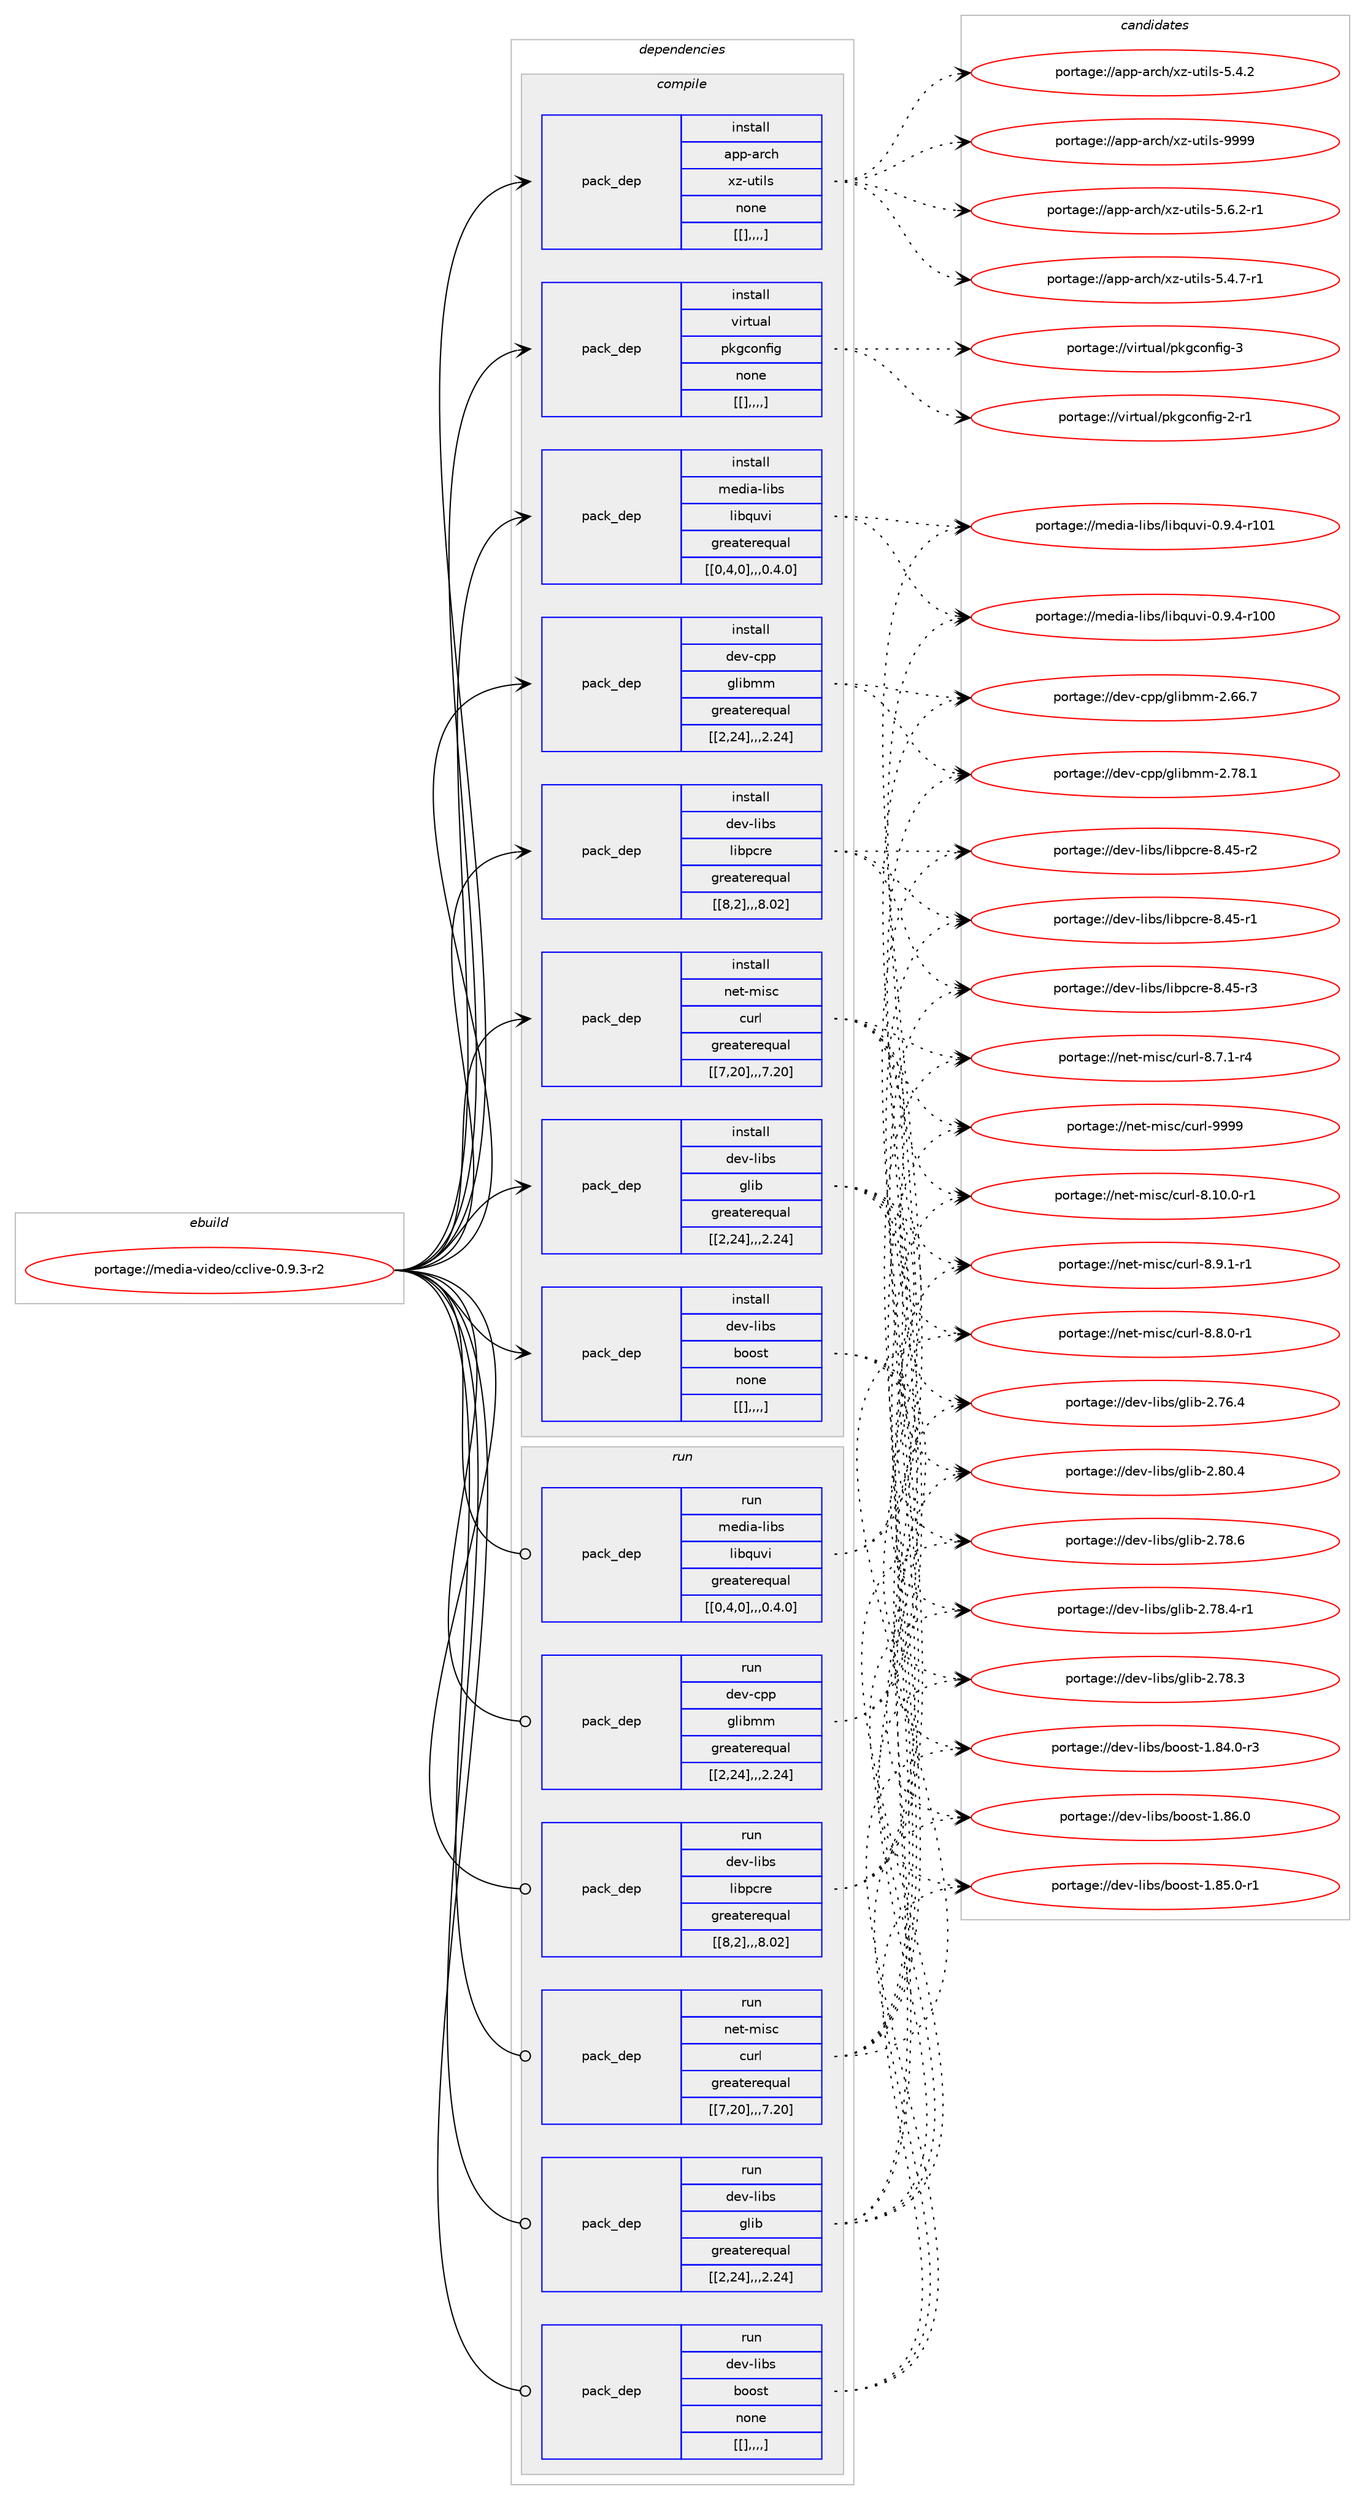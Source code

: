 digraph prolog {

# *************
# Graph options
# *************

newrank=true;
concentrate=true;
compound=true;
graph [rankdir=LR,fontname=Helvetica,fontsize=10,ranksep=1.5];#, ranksep=2.5, nodesep=0.2];
edge  [arrowhead=vee];
node  [fontname=Helvetica,fontsize=10];

# **********
# The ebuild
# **********

subgraph cluster_leftcol {
color=gray;
label=<<i>ebuild</i>>;
id [label="portage://media-video/cclive-0.9.3-r2", color=red, width=4, href="../media-video/cclive-0.9.3-r2.svg"];
}

# ****************
# The dependencies
# ****************

subgraph cluster_midcol {
color=gray;
label=<<i>dependencies</i>>;
subgraph cluster_compile {
fillcolor="#eeeeee";
style=filled;
label=<<i>compile</i>>;
subgraph pack253094 {
dependency342401 [label=<<TABLE BORDER="0" CELLBORDER="1" CELLSPACING="0" CELLPADDING="4" WIDTH="220"><TR><TD ROWSPAN="6" CELLPADDING="30">pack_dep</TD></TR><TR><TD WIDTH="110">install</TD></TR><TR><TD>app-arch</TD></TR><TR><TD>xz-utils</TD></TR><TR><TD>none</TD></TR><TR><TD>[[],,,,]</TD></TR></TABLE>>, shape=none, color=blue];
}
id:e -> dependency342401:w [weight=20,style="solid",arrowhead="vee"];
subgraph pack253095 {
dependency342402 [label=<<TABLE BORDER="0" CELLBORDER="1" CELLSPACING="0" CELLPADDING="4" WIDTH="220"><TR><TD ROWSPAN="6" CELLPADDING="30">pack_dep</TD></TR><TR><TD WIDTH="110">install</TD></TR><TR><TD>dev-cpp</TD></TR><TR><TD>glibmm</TD></TR><TR><TD>greaterequal</TD></TR><TR><TD>[[2,24],,,2.24]</TD></TR></TABLE>>, shape=none, color=blue];
}
id:e -> dependency342402:w [weight=20,style="solid",arrowhead="vee"];
subgraph pack253096 {
dependency342403 [label=<<TABLE BORDER="0" CELLBORDER="1" CELLSPACING="0" CELLPADDING="4" WIDTH="220"><TR><TD ROWSPAN="6" CELLPADDING="30">pack_dep</TD></TR><TR><TD WIDTH="110">install</TD></TR><TR><TD>dev-libs</TD></TR><TR><TD>boost</TD></TR><TR><TD>none</TD></TR><TR><TD>[[],,,,]</TD></TR></TABLE>>, shape=none, color=blue];
}
id:e -> dependency342403:w [weight=20,style="solid",arrowhead="vee"];
subgraph pack253097 {
dependency342404 [label=<<TABLE BORDER="0" CELLBORDER="1" CELLSPACING="0" CELLPADDING="4" WIDTH="220"><TR><TD ROWSPAN="6" CELLPADDING="30">pack_dep</TD></TR><TR><TD WIDTH="110">install</TD></TR><TR><TD>dev-libs</TD></TR><TR><TD>glib</TD></TR><TR><TD>greaterequal</TD></TR><TR><TD>[[2,24],,,2.24]</TD></TR></TABLE>>, shape=none, color=blue];
}
id:e -> dependency342404:w [weight=20,style="solid",arrowhead="vee"];
subgraph pack253098 {
dependency342405 [label=<<TABLE BORDER="0" CELLBORDER="1" CELLSPACING="0" CELLPADDING="4" WIDTH="220"><TR><TD ROWSPAN="6" CELLPADDING="30">pack_dep</TD></TR><TR><TD WIDTH="110">install</TD></TR><TR><TD>dev-libs</TD></TR><TR><TD>libpcre</TD></TR><TR><TD>greaterequal</TD></TR><TR><TD>[[8,2],,,8.02]</TD></TR></TABLE>>, shape=none, color=blue];
}
id:e -> dependency342405:w [weight=20,style="solid",arrowhead="vee"];
subgraph pack253099 {
dependency342406 [label=<<TABLE BORDER="0" CELLBORDER="1" CELLSPACING="0" CELLPADDING="4" WIDTH="220"><TR><TD ROWSPAN="6" CELLPADDING="30">pack_dep</TD></TR><TR><TD WIDTH="110">install</TD></TR><TR><TD>media-libs</TD></TR><TR><TD>libquvi</TD></TR><TR><TD>greaterequal</TD></TR><TR><TD>[[0,4,0],,,0.4.0]</TD></TR></TABLE>>, shape=none, color=blue];
}
id:e -> dependency342406:w [weight=20,style="solid",arrowhead="vee"];
subgraph pack253100 {
dependency342407 [label=<<TABLE BORDER="0" CELLBORDER="1" CELLSPACING="0" CELLPADDING="4" WIDTH="220"><TR><TD ROWSPAN="6" CELLPADDING="30">pack_dep</TD></TR><TR><TD WIDTH="110">install</TD></TR><TR><TD>net-misc</TD></TR><TR><TD>curl</TD></TR><TR><TD>greaterequal</TD></TR><TR><TD>[[7,20],,,7.20]</TD></TR></TABLE>>, shape=none, color=blue];
}
id:e -> dependency342407:w [weight=20,style="solid",arrowhead="vee"];
subgraph pack253101 {
dependency342408 [label=<<TABLE BORDER="0" CELLBORDER="1" CELLSPACING="0" CELLPADDING="4" WIDTH="220"><TR><TD ROWSPAN="6" CELLPADDING="30">pack_dep</TD></TR><TR><TD WIDTH="110">install</TD></TR><TR><TD>virtual</TD></TR><TR><TD>pkgconfig</TD></TR><TR><TD>none</TD></TR><TR><TD>[[],,,,]</TD></TR></TABLE>>, shape=none, color=blue];
}
id:e -> dependency342408:w [weight=20,style="solid",arrowhead="vee"];
}
subgraph cluster_compileandrun {
fillcolor="#eeeeee";
style=filled;
label=<<i>compile and run</i>>;
}
subgraph cluster_run {
fillcolor="#eeeeee";
style=filled;
label=<<i>run</i>>;
subgraph pack253102 {
dependency342409 [label=<<TABLE BORDER="0" CELLBORDER="1" CELLSPACING="0" CELLPADDING="4" WIDTH="220"><TR><TD ROWSPAN="6" CELLPADDING="30">pack_dep</TD></TR><TR><TD WIDTH="110">run</TD></TR><TR><TD>dev-cpp</TD></TR><TR><TD>glibmm</TD></TR><TR><TD>greaterequal</TD></TR><TR><TD>[[2,24],,,2.24]</TD></TR></TABLE>>, shape=none, color=blue];
}
id:e -> dependency342409:w [weight=20,style="solid",arrowhead="odot"];
subgraph pack253103 {
dependency342410 [label=<<TABLE BORDER="0" CELLBORDER="1" CELLSPACING="0" CELLPADDING="4" WIDTH="220"><TR><TD ROWSPAN="6" CELLPADDING="30">pack_dep</TD></TR><TR><TD WIDTH="110">run</TD></TR><TR><TD>dev-libs</TD></TR><TR><TD>boost</TD></TR><TR><TD>none</TD></TR><TR><TD>[[],,,,]</TD></TR></TABLE>>, shape=none, color=blue];
}
id:e -> dependency342410:w [weight=20,style="solid",arrowhead="odot"];
subgraph pack253104 {
dependency342411 [label=<<TABLE BORDER="0" CELLBORDER="1" CELLSPACING="0" CELLPADDING="4" WIDTH="220"><TR><TD ROWSPAN="6" CELLPADDING="30">pack_dep</TD></TR><TR><TD WIDTH="110">run</TD></TR><TR><TD>dev-libs</TD></TR><TR><TD>glib</TD></TR><TR><TD>greaterequal</TD></TR><TR><TD>[[2,24],,,2.24]</TD></TR></TABLE>>, shape=none, color=blue];
}
id:e -> dependency342411:w [weight=20,style="solid",arrowhead="odot"];
subgraph pack253105 {
dependency342412 [label=<<TABLE BORDER="0" CELLBORDER="1" CELLSPACING="0" CELLPADDING="4" WIDTH="220"><TR><TD ROWSPAN="6" CELLPADDING="30">pack_dep</TD></TR><TR><TD WIDTH="110">run</TD></TR><TR><TD>dev-libs</TD></TR><TR><TD>libpcre</TD></TR><TR><TD>greaterequal</TD></TR><TR><TD>[[8,2],,,8.02]</TD></TR></TABLE>>, shape=none, color=blue];
}
id:e -> dependency342412:w [weight=20,style="solid",arrowhead="odot"];
subgraph pack253106 {
dependency342413 [label=<<TABLE BORDER="0" CELLBORDER="1" CELLSPACING="0" CELLPADDING="4" WIDTH="220"><TR><TD ROWSPAN="6" CELLPADDING="30">pack_dep</TD></TR><TR><TD WIDTH="110">run</TD></TR><TR><TD>media-libs</TD></TR><TR><TD>libquvi</TD></TR><TR><TD>greaterequal</TD></TR><TR><TD>[[0,4,0],,,0.4.0]</TD></TR></TABLE>>, shape=none, color=blue];
}
id:e -> dependency342413:w [weight=20,style="solid",arrowhead="odot"];
subgraph pack253107 {
dependency342414 [label=<<TABLE BORDER="0" CELLBORDER="1" CELLSPACING="0" CELLPADDING="4" WIDTH="220"><TR><TD ROWSPAN="6" CELLPADDING="30">pack_dep</TD></TR><TR><TD WIDTH="110">run</TD></TR><TR><TD>net-misc</TD></TR><TR><TD>curl</TD></TR><TR><TD>greaterequal</TD></TR><TR><TD>[[7,20],,,7.20]</TD></TR></TABLE>>, shape=none, color=blue];
}
id:e -> dependency342414:w [weight=20,style="solid",arrowhead="odot"];
}
}

# **************
# The candidates
# **************

subgraph cluster_choices {
rank=same;
color=gray;
label=<<i>candidates</i>>;

subgraph choice253094 {
color=black;
nodesep=1;
choice9711211245971149910447120122451171161051081154557575757 [label="portage://app-arch/xz-utils-9999", color=red, width=4,href="../app-arch/xz-utils-9999.svg"];
choice9711211245971149910447120122451171161051081154553465446504511449 [label="portage://app-arch/xz-utils-5.6.2-r1", color=red, width=4,href="../app-arch/xz-utils-5.6.2-r1.svg"];
choice9711211245971149910447120122451171161051081154553465246554511449 [label="portage://app-arch/xz-utils-5.4.7-r1", color=red, width=4,href="../app-arch/xz-utils-5.4.7-r1.svg"];
choice971121124597114991044712012245117116105108115455346524650 [label="portage://app-arch/xz-utils-5.4.2", color=red, width=4,href="../app-arch/xz-utils-5.4.2.svg"];
dependency342401:e -> choice9711211245971149910447120122451171161051081154557575757:w [style=dotted,weight="100"];
dependency342401:e -> choice9711211245971149910447120122451171161051081154553465446504511449:w [style=dotted,weight="100"];
dependency342401:e -> choice9711211245971149910447120122451171161051081154553465246554511449:w [style=dotted,weight="100"];
dependency342401:e -> choice971121124597114991044712012245117116105108115455346524650:w [style=dotted,weight="100"];
}
subgraph choice253095 {
color=black;
nodesep=1;
choice1001011184599112112471031081059810910945504655564649 [label="portage://dev-cpp/glibmm-2.78.1", color=red, width=4,href="../dev-cpp/glibmm-2.78.1.svg"];
choice1001011184599112112471031081059810910945504654544655 [label="portage://dev-cpp/glibmm-2.66.7", color=red, width=4,href="../dev-cpp/glibmm-2.66.7.svg"];
dependency342402:e -> choice1001011184599112112471031081059810910945504655564649:w [style=dotted,weight="100"];
dependency342402:e -> choice1001011184599112112471031081059810910945504654544655:w [style=dotted,weight="100"];
}
subgraph choice253096 {
color=black;
nodesep=1;
choice1001011184510810598115479811111111511645494656544648 [label="portage://dev-libs/boost-1.86.0", color=red, width=4,href="../dev-libs/boost-1.86.0.svg"];
choice10010111845108105981154798111111115116454946565346484511449 [label="portage://dev-libs/boost-1.85.0-r1", color=red, width=4,href="../dev-libs/boost-1.85.0-r1.svg"];
choice10010111845108105981154798111111115116454946565246484511451 [label="portage://dev-libs/boost-1.84.0-r3", color=red, width=4,href="../dev-libs/boost-1.84.0-r3.svg"];
dependency342403:e -> choice1001011184510810598115479811111111511645494656544648:w [style=dotted,weight="100"];
dependency342403:e -> choice10010111845108105981154798111111115116454946565346484511449:w [style=dotted,weight="100"];
dependency342403:e -> choice10010111845108105981154798111111115116454946565246484511451:w [style=dotted,weight="100"];
}
subgraph choice253097 {
color=black;
nodesep=1;
choice1001011184510810598115471031081059845504656484652 [label="portage://dev-libs/glib-2.80.4", color=red, width=4,href="../dev-libs/glib-2.80.4.svg"];
choice1001011184510810598115471031081059845504655564654 [label="portage://dev-libs/glib-2.78.6", color=red, width=4,href="../dev-libs/glib-2.78.6.svg"];
choice10010111845108105981154710310810598455046555646524511449 [label="portage://dev-libs/glib-2.78.4-r1", color=red, width=4,href="../dev-libs/glib-2.78.4-r1.svg"];
choice1001011184510810598115471031081059845504655564651 [label="portage://dev-libs/glib-2.78.3", color=red, width=4,href="../dev-libs/glib-2.78.3.svg"];
choice1001011184510810598115471031081059845504655544652 [label="portage://dev-libs/glib-2.76.4", color=red, width=4,href="../dev-libs/glib-2.76.4.svg"];
dependency342404:e -> choice1001011184510810598115471031081059845504656484652:w [style=dotted,weight="100"];
dependency342404:e -> choice1001011184510810598115471031081059845504655564654:w [style=dotted,weight="100"];
dependency342404:e -> choice10010111845108105981154710310810598455046555646524511449:w [style=dotted,weight="100"];
dependency342404:e -> choice1001011184510810598115471031081059845504655564651:w [style=dotted,weight="100"];
dependency342404:e -> choice1001011184510810598115471031081059845504655544652:w [style=dotted,weight="100"];
}
subgraph choice253098 {
color=black;
nodesep=1;
choice100101118451081059811547108105981129911410145564652534511451 [label="portage://dev-libs/libpcre-8.45-r3", color=red, width=4,href="../dev-libs/libpcre-8.45-r3.svg"];
choice100101118451081059811547108105981129911410145564652534511450 [label="portage://dev-libs/libpcre-8.45-r2", color=red, width=4,href="../dev-libs/libpcre-8.45-r2.svg"];
choice100101118451081059811547108105981129911410145564652534511449 [label="portage://dev-libs/libpcre-8.45-r1", color=red, width=4,href="../dev-libs/libpcre-8.45-r1.svg"];
dependency342405:e -> choice100101118451081059811547108105981129911410145564652534511451:w [style=dotted,weight="100"];
dependency342405:e -> choice100101118451081059811547108105981129911410145564652534511450:w [style=dotted,weight="100"];
dependency342405:e -> choice100101118451081059811547108105981129911410145564652534511449:w [style=dotted,weight="100"];
}
subgraph choice253099 {
color=black;
nodesep=1;
choice109101100105974510810598115471081059811311711810545484657465245114494849 [label="portage://media-libs/libquvi-0.9.4-r101", color=red, width=4,href="../media-libs/libquvi-0.9.4-r101.svg"];
choice109101100105974510810598115471081059811311711810545484657465245114494848 [label="portage://media-libs/libquvi-0.9.4-r100", color=red, width=4,href="../media-libs/libquvi-0.9.4-r100.svg"];
dependency342406:e -> choice109101100105974510810598115471081059811311711810545484657465245114494849:w [style=dotted,weight="100"];
dependency342406:e -> choice109101100105974510810598115471081059811311711810545484657465245114494848:w [style=dotted,weight="100"];
}
subgraph choice253100 {
color=black;
nodesep=1;
choice110101116451091051159947991171141084557575757 [label="portage://net-misc/curl-9999", color=red, width=4,href="../net-misc/curl-9999.svg"];
choice11010111645109105115994799117114108455646494846484511449 [label="portage://net-misc/curl-8.10.0-r1", color=red, width=4,href="../net-misc/curl-8.10.0-r1.svg"];
choice110101116451091051159947991171141084556465746494511449 [label="portage://net-misc/curl-8.9.1-r1", color=red, width=4,href="../net-misc/curl-8.9.1-r1.svg"];
choice110101116451091051159947991171141084556465646484511449 [label="portage://net-misc/curl-8.8.0-r1", color=red, width=4,href="../net-misc/curl-8.8.0-r1.svg"];
choice110101116451091051159947991171141084556465546494511452 [label="portage://net-misc/curl-8.7.1-r4", color=red, width=4,href="../net-misc/curl-8.7.1-r4.svg"];
dependency342407:e -> choice110101116451091051159947991171141084557575757:w [style=dotted,weight="100"];
dependency342407:e -> choice11010111645109105115994799117114108455646494846484511449:w [style=dotted,weight="100"];
dependency342407:e -> choice110101116451091051159947991171141084556465746494511449:w [style=dotted,weight="100"];
dependency342407:e -> choice110101116451091051159947991171141084556465646484511449:w [style=dotted,weight="100"];
dependency342407:e -> choice110101116451091051159947991171141084556465546494511452:w [style=dotted,weight="100"];
}
subgraph choice253101 {
color=black;
nodesep=1;
choice1181051141161179710847112107103991111101021051034551 [label="portage://virtual/pkgconfig-3", color=red, width=4,href="../virtual/pkgconfig-3.svg"];
choice11810511411611797108471121071039911111010210510345504511449 [label="portage://virtual/pkgconfig-2-r1", color=red, width=4,href="../virtual/pkgconfig-2-r1.svg"];
dependency342408:e -> choice1181051141161179710847112107103991111101021051034551:w [style=dotted,weight="100"];
dependency342408:e -> choice11810511411611797108471121071039911111010210510345504511449:w [style=dotted,weight="100"];
}
subgraph choice253102 {
color=black;
nodesep=1;
choice1001011184599112112471031081059810910945504655564649 [label="portage://dev-cpp/glibmm-2.78.1", color=red, width=4,href="../dev-cpp/glibmm-2.78.1.svg"];
choice1001011184599112112471031081059810910945504654544655 [label="portage://dev-cpp/glibmm-2.66.7", color=red, width=4,href="../dev-cpp/glibmm-2.66.7.svg"];
dependency342409:e -> choice1001011184599112112471031081059810910945504655564649:w [style=dotted,weight="100"];
dependency342409:e -> choice1001011184599112112471031081059810910945504654544655:w [style=dotted,weight="100"];
}
subgraph choice253103 {
color=black;
nodesep=1;
choice1001011184510810598115479811111111511645494656544648 [label="portage://dev-libs/boost-1.86.0", color=red, width=4,href="../dev-libs/boost-1.86.0.svg"];
choice10010111845108105981154798111111115116454946565346484511449 [label="portage://dev-libs/boost-1.85.0-r1", color=red, width=4,href="../dev-libs/boost-1.85.0-r1.svg"];
choice10010111845108105981154798111111115116454946565246484511451 [label="portage://dev-libs/boost-1.84.0-r3", color=red, width=4,href="../dev-libs/boost-1.84.0-r3.svg"];
dependency342410:e -> choice1001011184510810598115479811111111511645494656544648:w [style=dotted,weight="100"];
dependency342410:e -> choice10010111845108105981154798111111115116454946565346484511449:w [style=dotted,weight="100"];
dependency342410:e -> choice10010111845108105981154798111111115116454946565246484511451:w [style=dotted,weight="100"];
}
subgraph choice253104 {
color=black;
nodesep=1;
choice1001011184510810598115471031081059845504656484652 [label="portage://dev-libs/glib-2.80.4", color=red, width=4,href="../dev-libs/glib-2.80.4.svg"];
choice1001011184510810598115471031081059845504655564654 [label="portage://dev-libs/glib-2.78.6", color=red, width=4,href="../dev-libs/glib-2.78.6.svg"];
choice10010111845108105981154710310810598455046555646524511449 [label="portage://dev-libs/glib-2.78.4-r1", color=red, width=4,href="../dev-libs/glib-2.78.4-r1.svg"];
choice1001011184510810598115471031081059845504655564651 [label="portage://dev-libs/glib-2.78.3", color=red, width=4,href="../dev-libs/glib-2.78.3.svg"];
choice1001011184510810598115471031081059845504655544652 [label="portage://dev-libs/glib-2.76.4", color=red, width=4,href="../dev-libs/glib-2.76.4.svg"];
dependency342411:e -> choice1001011184510810598115471031081059845504656484652:w [style=dotted,weight="100"];
dependency342411:e -> choice1001011184510810598115471031081059845504655564654:w [style=dotted,weight="100"];
dependency342411:e -> choice10010111845108105981154710310810598455046555646524511449:w [style=dotted,weight="100"];
dependency342411:e -> choice1001011184510810598115471031081059845504655564651:w [style=dotted,weight="100"];
dependency342411:e -> choice1001011184510810598115471031081059845504655544652:w [style=dotted,weight="100"];
}
subgraph choice253105 {
color=black;
nodesep=1;
choice100101118451081059811547108105981129911410145564652534511451 [label="portage://dev-libs/libpcre-8.45-r3", color=red, width=4,href="../dev-libs/libpcre-8.45-r3.svg"];
choice100101118451081059811547108105981129911410145564652534511450 [label="portage://dev-libs/libpcre-8.45-r2", color=red, width=4,href="../dev-libs/libpcre-8.45-r2.svg"];
choice100101118451081059811547108105981129911410145564652534511449 [label="portage://dev-libs/libpcre-8.45-r1", color=red, width=4,href="../dev-libs/libpcre-8.45-r1.svg"];
dependency342412:e -> choice100101118451081059811547108105981129911410145564652534511451:w [style=dotted,weight="100"];
dependency342412:e -> choice100101118451081059811547108105981129911410145564652534511450:w [style=dotted,weight="100"];
dependency342412:e -> choice100101118451081059811547108105981129911410145564652534511449:w [style=dotted,weight="100"];
}
subgraph choice253106 {
color=black;
nodesep=1;
choice109101100105974510810598115471081059811311711810545484657465245114494849 [label="portage://media-libs/libquvi-0.9.4-r101", color=red, width=4,href="../media-libs/libquvi-0.9.4-r101.svg"];
choice109101100105974510810598115471081059811311711810545484657465245114494848 [label="portage://media-libs/libquvi-0.9.4-r100", color=red, width=4,href="../media-libs/libquvi-0.9.4-r100.svg"];
dependency342413:e -> choice109101100105974510810598115471081059811311711810545484657465245114494849:w [style=dotted,weight="100"];
dependency342413:e -> choice109101100105974510810598115471081059811311711810545484657465245114494848:w [style=dotted,weight="100"];
}
subgraph choice253107 {
color=black;
nodesep=1;
choice110101116451091051159947991171141084557575757 [label="portage://net-misc/curl-9999", color=red, width=4,href="../net-misc/curl-9999.svg"];
choice11010111645109105115994799117114108455646494846484511449 [label="portage://net-misc/curl-8.10.0-r1", color=red, width=4,href="../net-misc/curl-8.10.0-r1.svg"];
choice110101116451091051159947991171141084556465746494511449 [label="portage://net-misc/curl-8.9.1-r1", color=red, width=4,href="../net-misc/curl-8.9.1-r1.svg"];
choice110101116451091051159947991171141084556465646484511449 [label="portage://net-misc/curl-8.8.0-r1", color=red, width=4,href="../net-misc/curl-8.8.0-r1.svg"];
choice110101116451091051159947991171141084556465546494511452 [label="portage://net-misc/curl-8.7.1-r4", color=red, width=4,href="../net-misc/curl-8.7.1-r4.svg"];
dependency342414:e -> choice110101116451091051159947991171141084557575757:w [style=dotted,weight="100"];
dependency342414:e -> choice11010111645109105115994799117114108455646494846484511449:w [style=dotted,weight="100"];
dependency342414:e -> choice110101116451091051159947991171141084556465746494511449:w [style=dotted,weight="100"];
dependency342414:e -> choice110101116451091051159947991171141084556465646484511449:w [style=dotted,weight="100"];
dependency342414:e -> choice110101116451091051159947991171141084556465546494511452:w [style=dotted,weight="100"];
}
}

}
